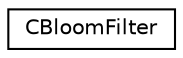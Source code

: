 digraph "Graphical Class Hierarchy"
{
 // LATEX_PDF_SIZE
  edge [fontname="Helvetica",fontsize="10",labelfontname="Helvetica",labelfontsize="10"];
  node [fontname="Helvetica",fontsize="10",shape=record];
  rankdir="LR";
  Node0 [label="CBloomFilter",height=0.2,width=0.4,color="black", fillcolor="white", style="filled",URL="$class_c_bloom_filter.html",tooltip=" "];
}
